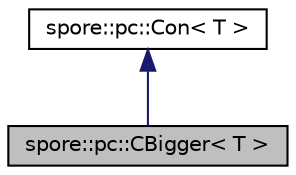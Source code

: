 digraph "spore::pc::CBigger&lt; T &gt;"
{
  edge [fontname="Helvetica",fontsize="10",labelfontname="Helvetica",labelfontsize="10"];
  node [fontname="Helvetica",fontsize="10",shape=record];
  Node2 [label="spore::pc::CBigger\< T \>",height=0.2,width=0.4,color="black", fillcolor="grey75", style="filled", fontcolor="black"];
  Node3 -> Node2 [dir="back",color="midnightblue",fontsize="10",style="solid",fontname="Helvetica"];
  Node3 [label="spore::pc::Con\< T \>",height=0.2,width=0.4,color="black", fillcolor="white", style="filled",URL="$classspore_1_1pc_1_1Con.html",tooltip="Base class to all conditions that can be imposed onto parameters. "];
}
